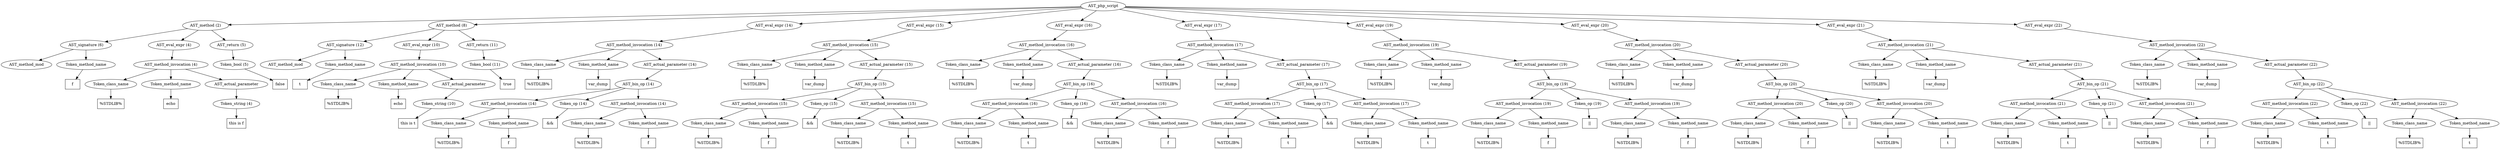 /*
 * AST in dot format generated by phc -- the PHP compiler
 */

digraph AST {
node_0 [label="AST_php_script"];
node_1 [label="AST_method (2)"];
node_2 [label="AST_signature (6)"];
node_3 [label="AST_method_mod"];
node_4 [label="Token_method_name"];
node_5 [label="f", shape=box]
node_4 -> node_5;
node_2 -> node_4;
node_2 -> node_3;
node_6 [label="AST_eval_expr (4)"];
node_7 [label="AST_method_invocation (4)"];
node_8 [label="Token_class_name"];
node_9 [label="%STDLIB%", shape=box]
node_8 -> node_9;
node_10 [label="Token_method_name"];
node_11 [label="echo", shape=box]
node_10 -> node_11;
node_12 [label="AST_actual_parameter"];
node_13 [label="Token_string (4)"];
node_14 [label="this is f", shape=box]
node_13 -> node_14;
node_12 -> node_13;
node_7 -> node_12;
node_7 -> node_10;
node_7 -> node_8;
node_6 -> node_7;
node_15 [label="AST_return (5)"];
node_16 [label="Token_bool (5)"];
node_17 [label="false", shape=box]
node_16 -> node_17;
node_15 -> node_16;
node_1 -> node_15;
node_1 -> node_6;
node_1 -> node_2;
node_18 [label="AST_method (8)"];
node_19 [label="AST_signature (12)"];
node_20 [label="AST_method_mod"];
node_21 [label="Token_method_name"];
node_22 [label="t", shape=box]
node_21 -> node_22;
node_19 -> node_21;
node_19 -> node_20;
node_23 [label="AST_eval_expr (10)"];
node_24 [label="AST_method_invocation (10)"];
node_25 [label="Token_class_name"];
node_26 [label="%STDLIB%", shape=box]
node_25 -> node_26;
node_27 [label="Token_method_name"];
node_28 [label="echo", shape=box]
node_27 -> node_28;
node_29 [label="AST_actual_parameter"];
node_30 [label="Token_string (10)"];
node_31 [label="this is t", shape=box]
node_30 -> node_31;
node_29 -> node_30;
node_24 -> node_29;
node_24 -> node_27;
node_24 -> node_25;
node_23 -> node_24;
node_32 [label="AST_return (11)"];
node_33 [label="Token_bool (11)"];
node_34 [label="true", shape=box]
node_33 -> node_34;
node_32 -> node_33;
node_18 -> node_32;
node_18 -> node_23;
node_18 -> node_19;
node_35 [label="AST_eval_expr (14)"];
node_36 [label="AST_method_invocation (14)"];
node_37 [label="Token_class_name"];
node_38 [label="%STDLIB%", shape=box]
node_37 -> node_38;
node_39 [label="Token_method_name"];
node_40 [label="var_dump", shape=box]
node_39 -> node_40;
node_41 [label="AST_actual_parameter (14)"];
node_42 [label="AST_bin_op (14)"];
node_43 [label="AST_method_invocation (14)"];
node_44 [label="Token_class_name"];
node_45 [label="%STDLIB%", shape=box]
node_44 -> node_45;
node_46 [label="Token_method_name"];
node_47 [label="f", shape=box]
node_46 -> node_47;
node_43 -> node_46;
node_43 -> node_44;
node_48 [label="Token_op (14)"];
node_49 [label="&&", shape=box]
node_48 -> node_49;
node_50 [label="AST_method_invocation (14)"];
node_51 [label="Token_class_name"];
node_52 [label="%STDLIB%", shape=box]
node_51 -> node_52;
node_53 [label="Token_method_name"];
node_54 [label="f", shape=box]
node_53 -> node_54;
node_50 -> node_53;
node_50 -> node_51;
node_42 -> node_50;
node_42 -> node_48;
node_42 -> node_43;
node_41 -> node_42;
node_36 -> node_41;
node_36 -> node_39;
node_36 -> node_37;
node_35 -> node_36;
node_55 [label="AST_eval_expr (15)"];
node_56 [label="AST_method_invocation (15)"];
node_57 [label="Token_class_name"];
node_58 [label="%STDLIB%", shape=box]
node_57 -> node_58;
node_59 [label="Token_method_name"];
node_60 [label="var_dump", shape=box]
node_59 -> node_60;
node_61 [label="AST_actual_parameter (15)"];
node_62 [label="AST_bin_op (15)"];
node_63 [label="AST_method_invocation (15)"];
node_64 [label="Token_class_name"];
node_65 [label="%STDLIB%", shape=box]
node_64 -> node_65;
node_66 [label="Token_method_name"];
node_67 [label="f", shape=box]
node_66 -> node_67;
node_63 -> node_66;
node_63 -> node_64;
node_68 [label="Token_op (15)"];
node_69 [label="&&", shape=box]
node_68 -> node_69;
node_70 [label="AST_method_invocation (15)"];
node_71 [label="Token_class_name"];
node_72 [label="%STDLIB%", shape=box]
node_71 -> node_72;
node_73 [label="Token_method_name"];
node_74 [label="t", shape=box]
node_73 -> node_74;
node_70 -> node_73;
node_70 -> node_71;
node_62 -> node_70;
node_62 -> node_68;
node_62 -> node_63;
node_61 -> node_62;
node_56 -> node_61;
node_56 -> node_59;
node_56 -> node_57;
node_55 -> node_56;
node_75 [label="AST_eval_expr (16)"];
node_76 [label="AST_method_invocation (16)"];
node_77 [label="Token_class_name"];
node_78 [label="%STDLIB%", shape=box]
node_77 -> node_78;
node_79 [label="Token_method_name"];
node_80 [label="var_dump", shape=box]
node_79 -> node_80;
node_81 [label="AST_actual_parameter (16)"];
node_82 [label="AST_bin_op (16)"];
node_83 [label="AST_method_invocation (16)"];
node_84 [label="Token_class_name"];
node_85 [label="%STDLIB%", shape=box]
node_84 -> node_85;
node_86 [label="Token_method_name"];
node_87 [label="t", shape=box]
node_86 -> node_87;
node_83 -> node_86;
node_83 -> node_84;
node_88 [label="Token_op (16)"];
node_89 [label="&&", shape=box]
node_88 -> node_89;
node_90 [label="AST_method_invocation (16)"];
node_91 [label="Token_class_name"];
node_92 [label="%STDLIB%", shape=box]
node_91 -> node_92;
node_93 [label="Token_method_name"];
node_94 [label="f", shape=box]
node_93 -> node_94;
node_90 -> node_93;
node_90 -> node_91;
node_82 -> node_90;
node_82 -> node_88;
node_82 -> node_83;
node_81 -> node_82;
node_76 -> node_81;
node_76 -> node_79;
node_76 -> node_77;
node_75 -> node_76;
node_95 [label="AST_eval_expr (17)"];
node_96 [label="AST_method_invocation (17)"];
node_97 [label="Token_class_name"];
node_98 [label="%STDLIB%", shape=box]
node_97 -> node_98;
node_99 [label="Token_method_name"];
node_100 [label="var_dump", shape=box]
node_99 -> node_100;
node_101 [label="AST_actual_parameter (17)"];
node_102 [label="AST_bin_op (17)"];
node_103 [label="AST_method_invocation (17)"];
node_104 [label="Token_class_name"];
node_105 [label="%STDLIB%", shape=box]
node_104 -> node_105;
node_106 [label="Token_method_name"];
node_107 [label="t", shape=box]
node_106 -> node_107;
node_103 -> node_106;
node_103 -> node_104;
node_108 [label="Token_op (17)"];
node_109 [label="&&", shape=box]
node_108 -> node_109;
node_110 [label="AST_method_invocation (17)"];
node_111 [label="Token_class_name"];
node_112 [label="%STDLIB%", shape=box]
node_111 -> node_112;
node_113 [label="Token_method_name"];
node_114 [label="t", shape=box]
node_113 -> node_114;
node_110 -> node_113;
node_110 -> node_111;
node_102 -> node_110;
node_102 -> node_108;
node_102 -> node_103;
node_101 -> node_102;
node_96 -> node_101;
node_96 -> node_99;
node_96 -> node_97;
node_95 -> node_96;
node_115 [label="AST_eval_expr (19)"];
node_116 [label="AST_method_invocation (19)"];
node_117 [label="Token_class_name"];
node_118 [label="%STDLIB%", shape=box]
node_117 -> node_118;
node_119 [label="Token_method_name"];
node_120 [label="var_dump", shape=box]
node_119 -> node_120;
node_121 [label="AST_actual_parameter (19)"];
node_122 [label="AST_bin_op (19)"];
node_123 [label="AST_method_invocation (19)"];
node_124 [label="Token_class_name"];
node_125 [label="%STDLIB%", shape=box]
node_124 -> node_125;
node_126 [label="Token_method_name"];
node_127 [label="f", shape=box]
node_126 -> node_127;
node_123 -> node_126;
node_123 -> node_124;
node_128 [label="Token_op (19)"];
node_129 [label="||", shape=box]
node_128 -> node_129;
node_130 [label="AST_method_invocation (19)"];
node_131 [label="Token_class_name"];
node_132 [label="%STDLIB%", shape=box]
node_131 -> node_132;
node_133 [label="Token_method_name"];
node_134 [label="f", shape=box]
node_133 -> node_134;
node_130 -> node_133;
node_130 -> node_131;
node_122 -> node_130;
node_122 -> node_128;
node_122 -> node_123;
node_121 -> node_122;
node_116 -> node_121;
node_116 -> node_119;
node_116 -> node_117;
node_115 -> node_116;
node_135 [label="AST_eval_expr (20)"];
node_136 [label="AST_method_invocation (20)"];
node_137 [label="Token_class_name"];
node_138 [label="%STDLIB%", shape=box]
node_137 -> node_138;
node_139 [label="Token_method_name"];
node_140 [label="var_dump", shape=box]
node_139 -> node_140;
node_141 [label="AST_actual_parameter (20)"];
node_142 [label="AST_bin_op (20)"];
node_143 [label="AST_method_invocation (20)"];
node_144 [label="Token_class_name"];
node_145 [label="%STDLIB%", shape=box]
node_144 -> node_145;
node_146 [label="Token_method_name"];
node_147 [label="f", shape=box]
node_146 -> node_147;
node_143 -> node_146;
node_143 -> node_144;
node_148 [label="Token_op (20)"];
node_149 [label="||", shape=box]
node_148 -> node_149;
node_150 [label="AST_method_invocation (20)"];
node_151 [label="Token_class_name"];
node_152 [label="%STDLIB%", shape=box]
node_151 -> node_152;
node_153 [label="Token_method_name"];
node_154 [label="t", shape=box]
node_153 -> node_154;
node_150 -> node_153;
node_150 -> node_151;
node_142 -> node_150;
node_142 -> node_148;
node_142 -> node_143;
node_141 -> node_142;
node_136 -> node_141;
node_136 -> node_139;
node_136 -> node_137;
node_135 -> node_136;
node_155 [label="AST_eval_expr (21)"];
node_156 [label="AST_method_invocation (21)"];
node_157 [label="Token_class_name"];
node_158 [label="%STDLIB%", shape=box]
node_157 -> node_158;
node_159 [label="Token_method_name"];
node_160 [label="var_dump", shape=box]
node_159 -> node_160;
node_161 [label="AST_actual_parameter (21)"];
node_162 [label="AST_bin_op (21)"];
node_163 [label="AST_method_invocation (21)"];
node_164 [label="Token_class_name"];
node_165 [label="%STDLIB%", shape=box]
node_164 -> node_165;
node_166 [label="Token_method_name"];
node_167 [label="t", shape=box]
node_166 -> node_167;
node_163 -> node_166;
node_163 -> node_164;
node_168 [label="Token_op (21)"];
node_169 [label="||", shape=box]
node_168 -> node_169;
node_170 [label="AST_method_invocation (21)"];
node_171 [label="Token_class_name"];
node_172 [label="%STDLIB%", shape=box]
node_171 -> node_172;
node_173 [label="Token_method_name"];
node_174 [label="f", shape=box]
node_173 -> node_174;
node_170 -> node_173;
node_170 -> node_171;
node_162 -> node_170;
node_162 -> node_168;
node_162 -> node_163;
node_161 -> node_162;
node_156 -> node_161;
node_156 -> node_159;
node_156 -> node_157;
node_155 -> node_156;
node_175 [label="AST_eval_expr (22)"];
node_176 [label="AST_method_invocation (22)"];
node_177 [label="Token_class_name"];
node_178 [label="%STDLIB%", shape=box]
node_177 -> node_178;
node_179 [label="Token_method_name"];
node_180 [label="var_dump", shape=box]
node_179 -> node_180;
node_181 [label="AST_actual_parameter (22)"];
node_182 [label="AST_bin_op (22)"];
node_183 [label="AST_method_invocation (22)"];
node_184 [label="Token_class_name"];
node_185 [label="%STDLIB%", shape=box]
node_184 -> node_185;
node_186 [label="Token_method_name"];
node_187 [label="t", shape=box]
node_186 -> node_187;
node_183 -> node_186;
node_183 -> node_184;
node_188 [label="Token_op (22)"];
node_189 [label="||", shape=box]
node_188 -> node_189;
node_190 [label="AST_method_invocation (22)"];
node_191 [label="Token_class_name"];
node_192 [label="%STDLIB%", shape=box]
node_191 -> node_192;
node_193 [label="Token_method_name"];
node_194 [label="t", shape=box]
node_193 -> node_194;
node_190 -> node_193;
node_190 -> node_191;
node_182 -> node_190;
node_182 -> node_188;
node_182 -> node_183;
node_181 -> node_182;
node_176 -> node_181;
node_176 -> node_179;
node_176 -> node_177;
node_175 -> node_176;
node_0 -> node_175;
node_0 -> node_155;
node_0 -> node_135;
node_0 -> node_115;
node_0 -> node_95;
node_0 -> node_75;
node_0 -> node_55;
node_0 -> node_35;
node_0 -> node_18;
node_0 -> node_1;
}

